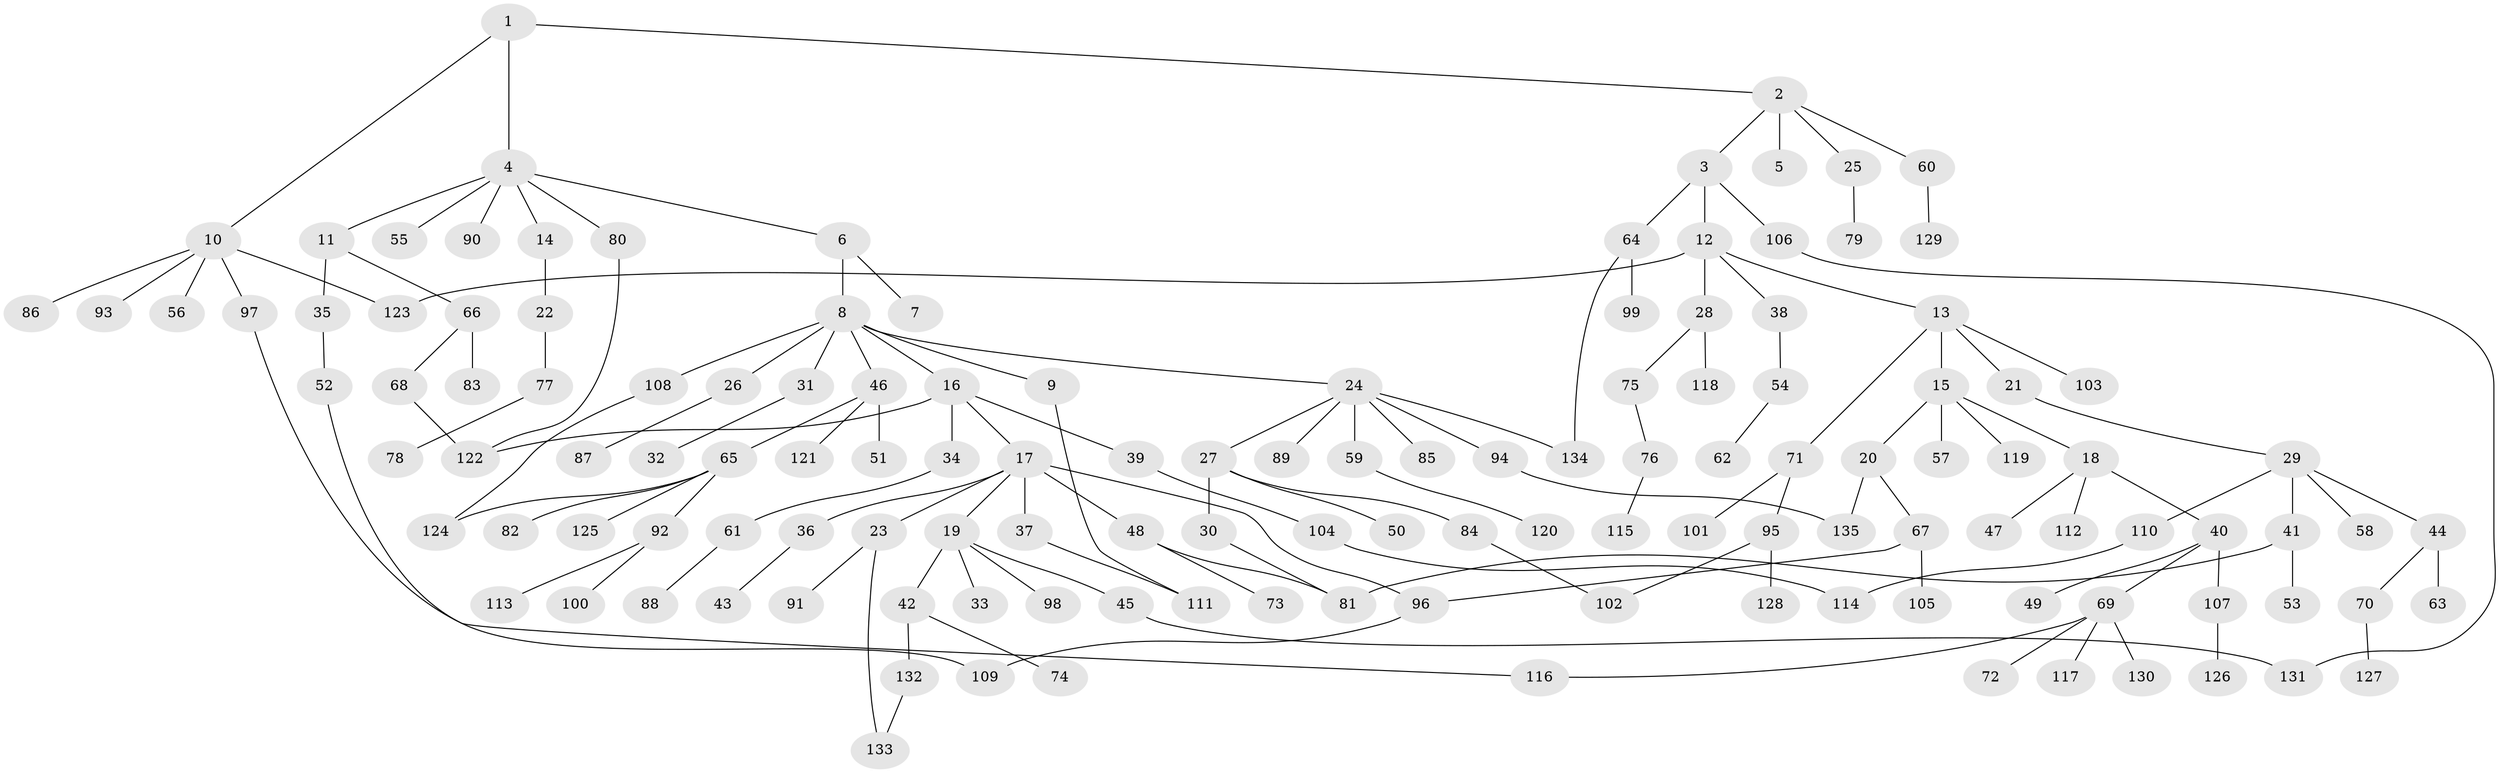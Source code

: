 // coarse degree distribution, {2: 0.2962962962962963, 1: 0.5185185185185185, 5: 0.012345679012345678, 3: 0.04938271604938271, 8: 0.024691358024691357, 6: 0.037037037037037035, 12: 0.024691358024691357, 4: 0.012345679012345678, 10: 0.012345679012345678, 7: 0.012345679012345678}
// Generated by graph-tools (version 1.1) at 2025/45/03/04/25 21:45:13]
// undirected, 135 vertices, 150 edges
graph export_dot {
graph [start="1"]
  node [color=gray90,style=filled];
  1;
  2;
  3;
  4;
  5;
  6;
  7;
  8;
  9;
  10;
  11;
  12;
  13;
  14;
  15;
  16;
  17;
  18;
  19;
  20;
  21;
  22;
  23;
  24;
  25;
  26;
  27;
  28;
  29;
  30;
  31;
  32;
  33;
  34;
  35;
  36;
  37;
  38;
  39;
  40;
  41;
  42;
  43;
  44;
  45;
  46;
  47;
  48;
  49;
  50;
  51;
  52;
  53;
  54;
  55;
  56;
  57;
  58;
  59;
  60;
  61;
  62;
  63;
  64;
  65;
  66;
  67;
  68;
  69;
  70;
  71;
  72;
  73;
  74;
  75;
  76;
  77;
  78;
  79;
  80;
  81;
  82;
  83;
  84;
  85;
  86;
  87;
  88;
  89;
  90;
  91;
  92;
  93;
  94;
  95;
  96;
  97;
  98;
  99;
  100;
  101;
  102;
  103;
  104;
  105;
  106;
  107;
  108;
  109;
  110;
  111;
  112;
  113;
  114;
  115;
  116;
  117;
  118;
  119;
  120;
  121;
  122;
  123;
  124;
  125;
  126;
  127;
  128;
  129;
  130;
  131;
  132;
  133;
  134;
  135;
  1 -- 2;
  1 -- 4;
  1 -- 10;
  2 -- 3;
  2 -- 5;
  2 -- 25;
  2 -- 60;
  3 -- 12;
  3 -- 64;
  3 -- 106;
  4 -- 6;
  4 -- 11;
  4 -- 14;
  4 -- 55;
  4 -- 80;
  4 -- 90;
  6 -- 7;
  6 -- 8;
  8 -- 9;
  8 -- 16;
  8 -- 24;
  8 -- 26;
  8 -- 31;
  8 -- 46;
  8 -- 108;
  9 -- 111;
  10 -- 56;
  10 -- 86;
  10 -- 93;
  10 -- 97;
  10 -- 123;
  11 -- 35;
  11 -- 66;
  12 -- 13;
  12 -- 28;
  12 -- 38;
  12 -- 123;
  13 -- 15;
  13 -- 21;
  13 -- 71;
  13 -- 103;
  14 -- 22;
  15 -- 18;
  15 -- 20;
  15 -- 57;
  15 -- 119;
  16 -- 17;
  16 -- 34;
  16 -- 39;
  16 -- 122;
  17 -- 19;
  17 -- 23;
  17 -- 36;
  17 -- 37;
  17 -- 48;
  17 -- 96;
  18 -- 40;
  18 -- 47;
  18 -- 112;
  19 -- 33;
  19 -- 42;
  19 -- 45;
  19 -- 98;
  20 -- 67;
  20 -- 135;
  21 -- 29;
  22 -- 77;
  23 -- 91;
  23 -- 133;
  24 -- 27;
  24 -- 59;
  24 -- 85;
  24 -- 89;
  24 -- 94;
  24 -- 134;
  25 -- 79;
  26 -- 87;
  27 -- 30;
  27 -- 50;
  27 -- 84;
  28 -- 75;
  28 -- 118;
  29 -- 41;
  29 -- 44;
  29 -- 58;
  29 -- 110;
  30 -- 81;
  31 -- 32;
  34 -- 61;
  35 -- 52;
  36 -- 43;
  37 -- 111;
  38 -- 54;
  39 -- 104;
  40 -- 49;
  40 -- 69;
  40 -- 107;
  41 -- 53;
  41 -- 81;
  42 -- 74;
  42 -- 132;
  44 -- 63;
  44 -- 70;
  45 -- 131;
  46 -- 51;
  46 -- 65;
  46 -- 121;
  48 -- 73;
  48 -- 81;
  52 -- 109;
  54 -- 62;
  59 -- 120;
  60 -- 129;
  61 -- 88;
  64 -- 99;
  64 -- 134;
  65 -- 82;
  65 -- 92;
  65 -- 124;
  65 -- 125;
  66 -- 68;
  66 -- 83;
  67 -- 105;
  67 -- 96;
  68 -- 122;
  69 -- 72;
  69 -- 117;
  69 -- 130;
  69 -- 116;
  70 -- 127;
  71 -- 95;
  71 -- 101;
  75 -- 76;
  76 -- 115;
  77 -- 78;
  80 -- 122;
  84 -- 102;
  92 -- 100;
  92 -- 113;
  94 -- 135;
  95 -- 128;
  95 -- 102;
  96 -- 109;
  97 -- 116;
  104 -- 114;
  106 -- 131;
  107 -- 126;
  108 -- 124;
  110 -- 114;
  132 -- 133;
}
